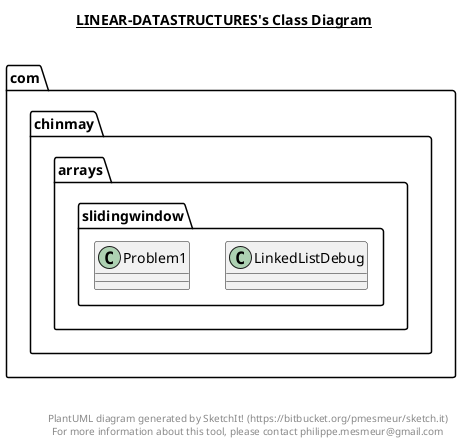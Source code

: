 @startuml

title __LINEAR-DATASTRUCTURES's Class Diagram__\n

  namespace com.chinmay.arrays.slidingwindow {
    class com.chinmay.arrays.slidingwindow.LinkedListDebug {
    }
  }
  

  namespace com.chinmay.arrays.slidingwindow {
    class com.chinmay.arrays.slidingwindow.Problem1 {
    }
  }
  



right footer


PlantUML diagram generated by SketchIt! (https://bitbucket.org/pmesmeur/sketch.it)
For more information about this tool, please contact philippe.mesmeur@gmail.com
endfooter

@enduml
